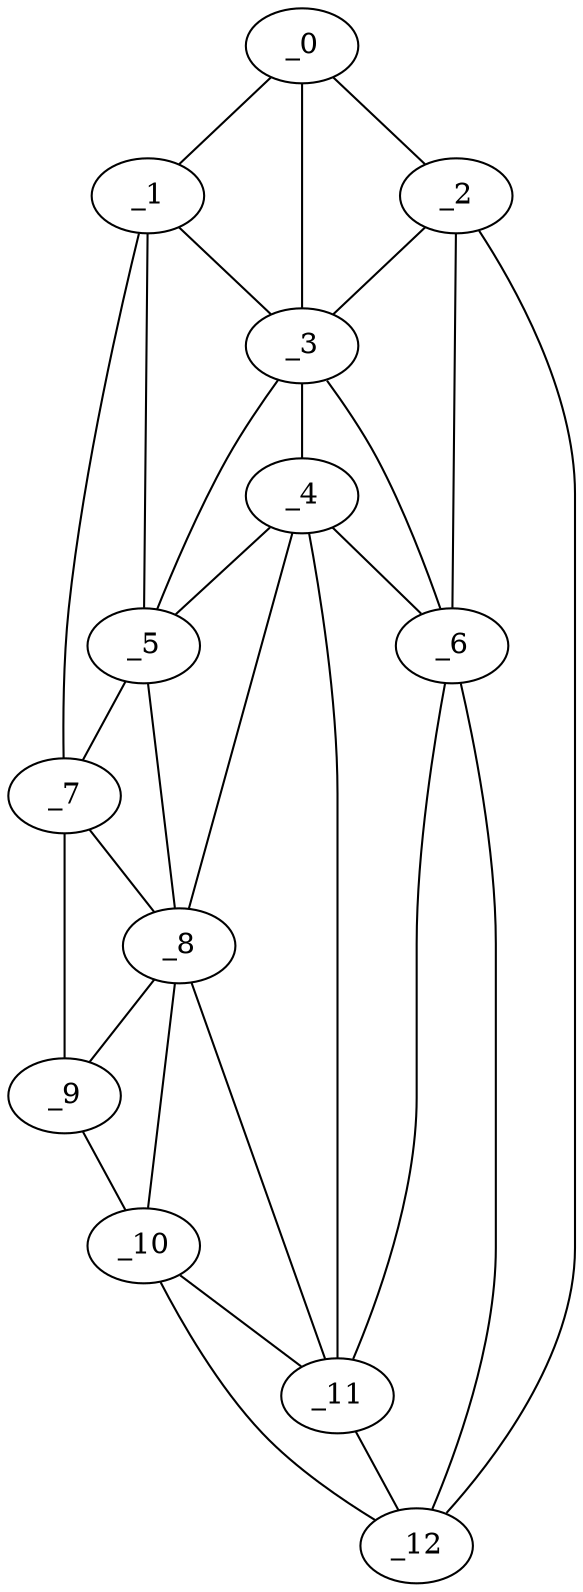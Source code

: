 graph "obj34__120.gxl" {
	_0	 [x=39,
		y=33];
	_1	 [x=44,
		y=28];
	_0 -- _1	 [valence=1];
	_2	 [x=66,
		y=77];
	_0 -- _2	 [valence=1];
	_3	 [x=69,
		y=42];
	_0 -- _3	 [valence=2];
	_1 -- _3	 [valence=2];
	_5	 [x=75,
		y=36];
	_1 -- _5	 [valence=2];
	_7	 [x=81,
		y=31];
	_1 -- _7	 [valence=1];
	_2 -- _3	 [valence=2];
	_6	 [x=77,
		y=70];
	_2 -- _6	 [valence=1];
	_12	 [x=124,
		y=68];
	_2 -- _12	 [valence=1];
	_4	 [x=74,
		y=42];
	_3 -- _4	 [valence=1];
	_3 -- _5	 [valence=1];
	_3 -- _6	 [valence=2];
	_4 -- _5	 [valence=2];
	_4 -- _6	 [valence=2];
	_8	 [x=87,
		y=37];
	_4 -- _8	 [valence=1];
	_11	 [x=93,
		y=55];
	_4 -- _11	 [valence=1];
	_5 -- _7	 [valence=2];
	_5 -- _8	 [valence=2];
	_6 -- _11	 [valence=2];
	_6 -- _12	 [valence=2];
	_7 -- _8	 [valence=2];
	_9	 [x=88,
		y=32];
	_7 -- _9	 [valence=1];
	_8 -- _9	 [valence=2];
	_10	 [x=92,
		y=33];
	_8 -- _10	 [valence=1];
	_8 -- _11	 [valence=2];
	_9 -- _10	 [valence=1];
	_10 -- _11	 [valence=2];
	_10 -- _12	 [valence=1];
	_11 -- _12	 [valence=2];
}
